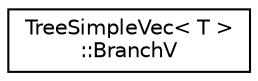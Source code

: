 digraph "Graphical Class Hierarchy"
{
 // LATEX_PDF_SIZE
  edge [fontname="Helvetica",fontsize="10",labelfontname="Helvetica",labelfontsize="10"];
  node [fontname="Helvetica",fontsize="10",shape=record];
  rankdir="LR";
  Node0 [label="TreeSimpleVec\< T \>\l::BranchV",height=0.2,width=0.4,color="black", fillcolor="white", style="filled",URL="$struct_tree_simple_vec_1_1_branch_v.html",tooltip="Box representing a branch in a tree. It has four children. Used in TreeNBStruct which is used in Tree..."];
}
